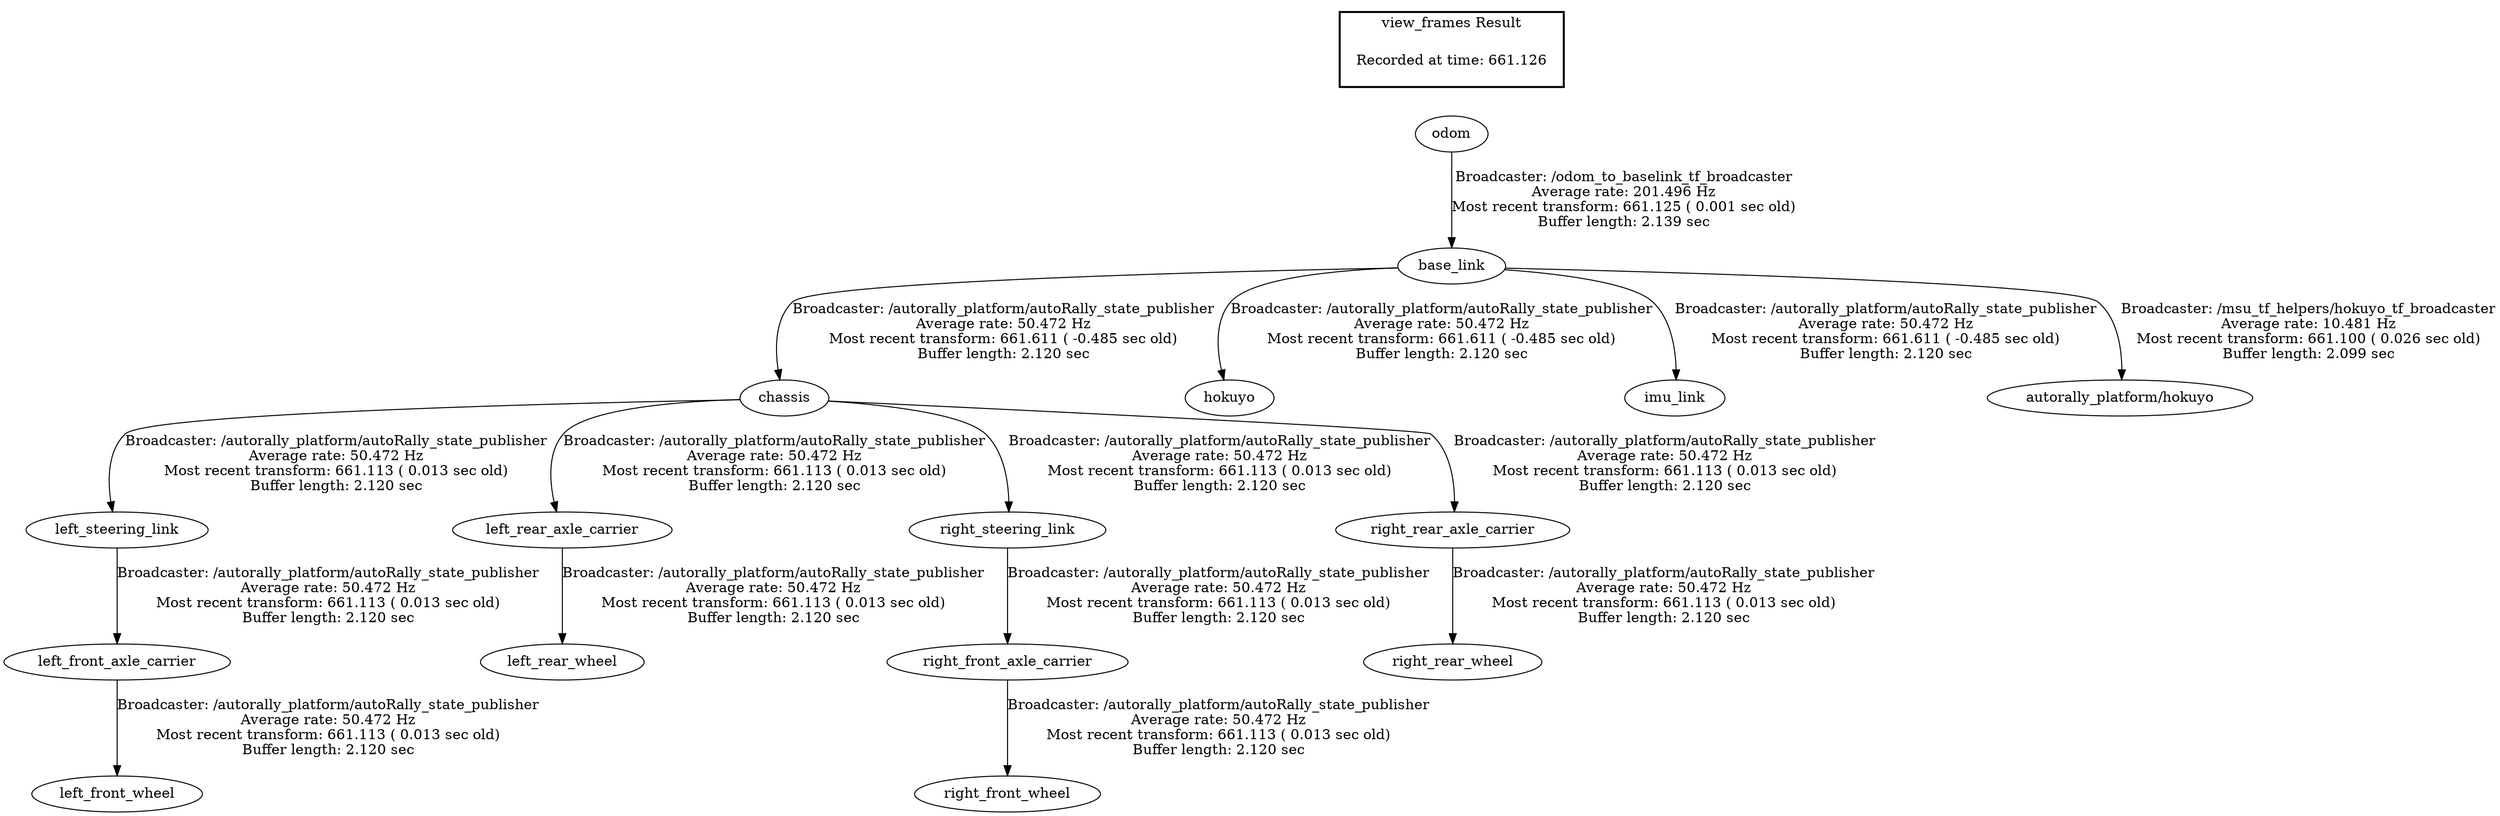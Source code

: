digraph G {
"odom" -> "base_link"[label="Broadcaster: /odom_to_baselink_tf_broadcaster\nAverage rate: 201.496 Hz\nMost recent transform: 661.125 ( 0.001 sec old)\nBuffer length: 2.139 sec\n"];
"base_link" -> "chassis"[label="Broadcaster: /autorally_platform/autoRally_state_publisher\nAverage rate: 50.472 Hz\nMost recent transform: 661.611 ( -0.485 sec old)\nBuffer length: 2.120 sec\n"];
"base_link" -> "hokuyo"[label="Broadcaster: /autorally_platform/autoRally_state_publisher\nAverage rate: 50.472 Hz\nMost recent transform: 661.611 ( -0.485 sec old)\nBuffer length: 2.120 sec\n"];
"base_link" -> "imu_link"[label="Broadcaster: /autorally_platform/autoRally_state_publisher\nAverage rate: 50.472 Hz\nMost recent transform: 661.611 ( -0.485 sec old)\nBuffer length: 2.120 sec\n"];
"left_front_axle_carrier" -> "left_front_wheel"[label="Broadcaster: /autorally_platform/autoRally_state_publisher\nAverage rate: 50.472 Hz\nMost recent transform: 661.113 ( 0.013 sec old)\nBuffer length: 2.120 sec\n"];
"left_steering_link" -> "left_front_axle_carrier"[label="Broadcaster: /autorally_platform/autoRally_state_publisher\nAverage rate: 50.472 Hz\nMost recent transform: 661.113 ( 0.013 sec old)\nBuffer length: 2.120 sec\n"];
"chassis" -> "left_steering_link"[label="Broadcaster: /autorally_platform/autoRally_state_publisher\nAverage rate: 50.472 Hz\nMost recent transform: 661.113 ( 0.013 sec old)\nBuffer length: 2.120 sec\n"];
"left_rear_axle_carrier" -> "left_rear_wheel"[label="Broadcaster: /autorally_platform/autoRally_state_publisher\nAverage rate: 50.472 Hz\nMost recent transform: 661.113 ( 0.013 sec old)\nBuffer length: 2.120 sec\n"];
"chassis" -> "left_rear_axle_carrier"[label="Broadcaster: /autorally_platform/autoRally_state_publisher\nAverage rate: 50.472 Hz\nMost recent transform: 661.113 ( 0.013 sec old)\nBuffer length: 2.120 sec\n"];
"right_front_axle_carrier" -> "right_front_wheel"[label="Broadcaster: /autorally_platform/autoRally_state_publisher\nAverage rate: 50.472 Hz\nMost recent transform: 661.113 ( 0.013 sec old)\nBuffer length: 2.120 sec\n"];
"right_steering_link" -> "right_front_axle_carrier"[label="Broadcaster: /autorally_platform/autoRally_state_publisher\nAverage rate: 50.472 Hz\nMost recent transform: 661.113 ( 0.013 sec old)\nBuffer length: 2.120 sec\n"];
"chassis" -> "right_steering_link"[label="Broadcaster: /autorally_platform/autoRally_state_publisher\nAverage rate: 50.472 Hz\nMost recent transform: 661.113 ( 0.013 sec old)\nBuffer length: 2.120 sec\n"];
"right_rear_axle_carrier" -> "right_rear_wheel"[label="Broadcaster: /autorally_platform/autoRally_state_publisher\nAverage rate: 50.472 Hz\nMost recent transform: 661.113 ( 0.013 sec old)\nBuffer length: 2.120 sec\n"];
"chassis" -> "right_rear_axle_carrier"[label="Broadcaster: /autorally_platform/autoRally_state_publisher\nAverage rate: 50.472 Hz\nMost recent transform: 661.113 ( 0.013 sec old)\nBuffer length: 2.120 sec\n"];
"base_link" -> "autorally_platform/hokuyo"[label="Broadcaster: /msu_tf_helpers/hokuyo_tf_broadcaster\nAverage rate: 10.481 Hz\nMost recent transform: 661.100 ( 0.026 sec old)\nBuffer length: 2.099 sec\n"];
edge [style=invis];
 subgraph cluster_legend { style=bold; color=black; label ="view_frames Result";
"Recorded at time: 661.126"[ shape=plaintext ] ;
 }->"odom";
}